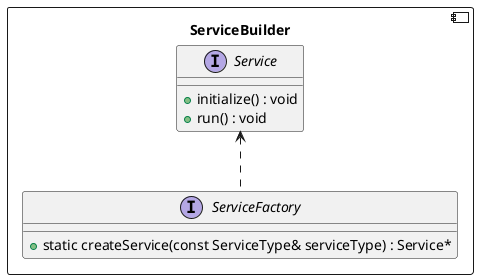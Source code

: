 @startuml

component ServiceBuilder {
  interface "Service" as S
  {
    + initialize() : void
    + run() : void
  }

  interface "ServiceFactory" as SF
  {
    + static createService(const ServiceType& serviceType) : Service*
  }

}

SF .u.> S

@enduml
